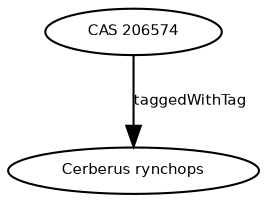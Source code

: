 digraph G {
size="3,3";
node [fontsize=7, fontname="Helvetica"];
edge [fontsize=7, fontname="Helvetica"];
node0 [label="CAS 206574", width=0.27433100247,height=0.27433100247];
node1 [label="Cerberus rynchops", width=0.27433100247,height=0.27433100247];
node0 -> node1 [label="taggedWithTag"];
}

